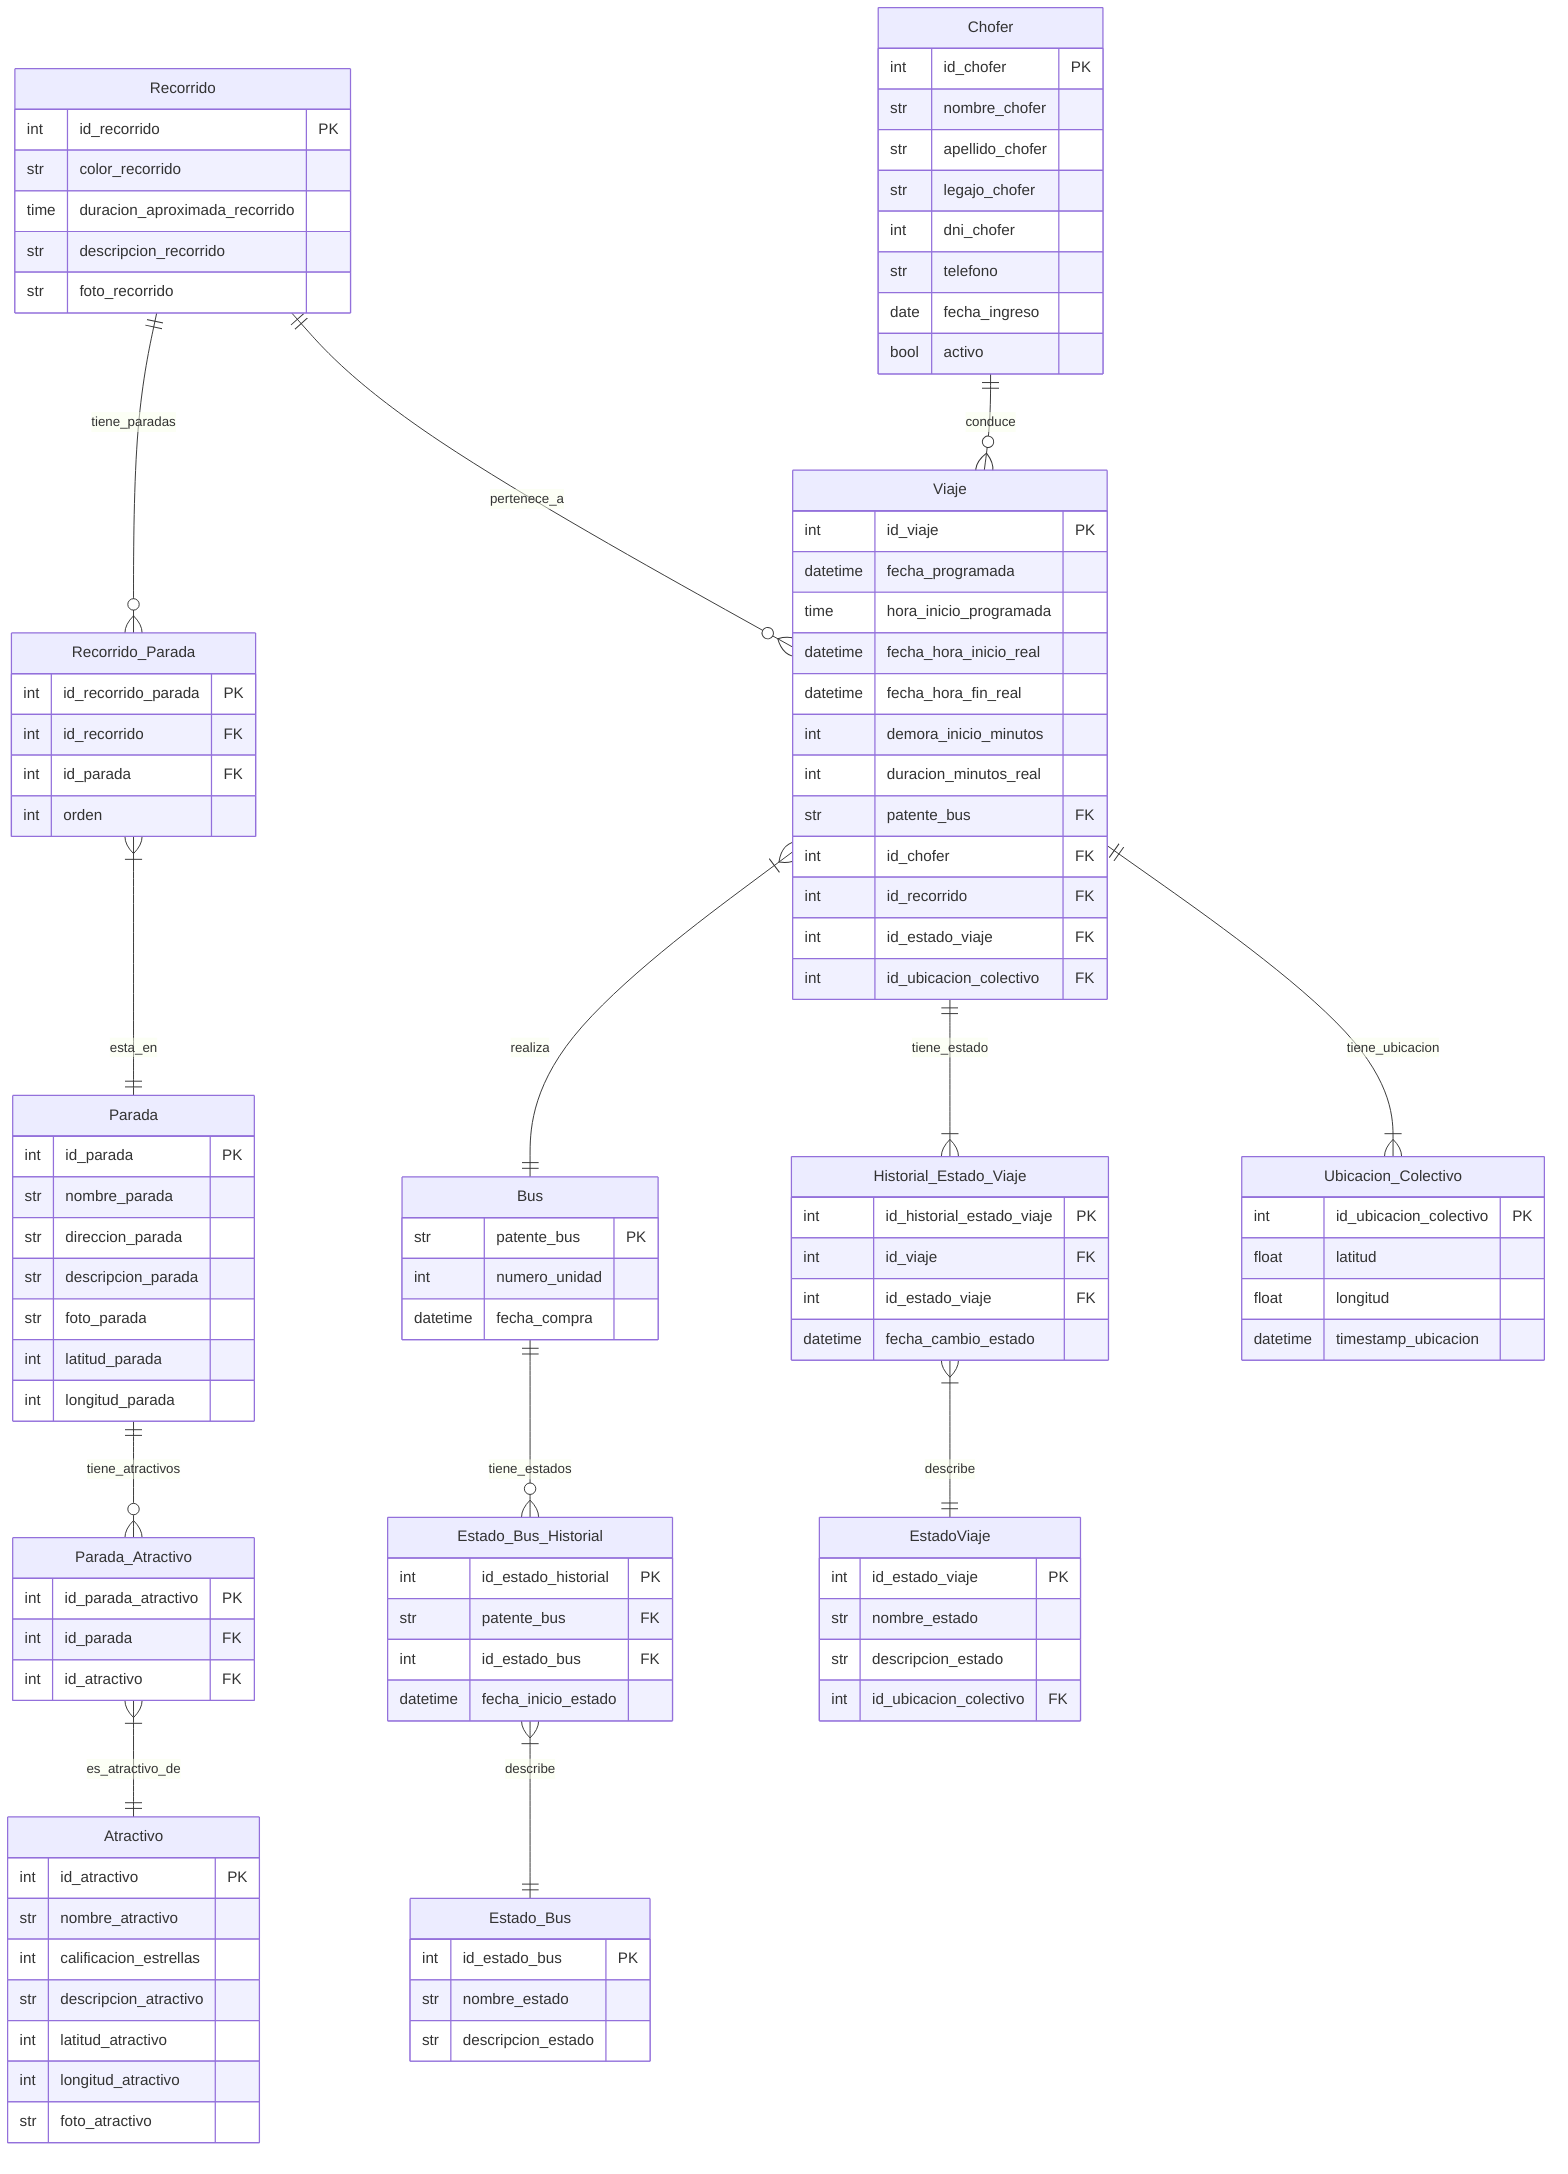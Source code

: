 erDiagram
    Recorrido ||--o{ Recorrido_Parada : tiene_paradas
    Recorrido_Parada }|--|| Parada : esta_en
    Parada ||--o{ Parada_Atractivo : tiene_atractivos
    Parada_Atractivo }|--|| Atractivo : es_atractivo_de

    Bus ||--o{ Estado_Bus_Historial : tiene_estados
    Estado_Bus_Historial }|--|| Estado_Bus : describe
    Chofer ||--o{ Viaje : conduce
    Viaje }|--|| Bus : realiza
    Recorrido ||--o{ Viaje : pertenece_a

    Viaje ||--|{ Historial_Estado_Viaje : tiene_estado 
    Viaje ||--|{  Ubicacion_Colectivo : tiene_ubicacion
    Historial_Estado_Viaje }|--|| EstadoViaje : describe

    Recorrido {
        int id_recorrido PK
        str color_recorrido
        time duracion_aproximada_recorrido
        str descripcion_recorrido
        str foto_recorrido
    }

    Recorrido_Parada {
        int id_recorrido_parada PK
        int id_recorrido FK
        int id_parada FK
        int orden
    }

    Parada {
        int id_parada PK
        str nombre_parada
        str direccion_parada
        str descripcion_parada
        str foto_parada
        int latitud_parada
        int longitud_parada
    }

    Parada_Atractivo {
        int id_parada_atractivo PK
        int id_parada FK
        int id_atractivo FK
    }

    Atractivo {
        int id_atractivo PK
        str nombre_atractivo
        int calificacion_estrellas
        str descripcion_atractivo
        int latitud_atractivo
        int longitud_atractivo
        str foto_atractivo
    }

    Bus {
        str patente_bus PK
        int numero_unidad
        datetime fecha_compra
    
    }

    Estado_Bus {
        int id_estado_bus PK
        str nombre_estado
        str descripcion_estado
    }

    Estado_Bus_Historial {
        int id_estado_historial PK
        str patente_bus FK
        int id_estado_bus FK
        datetime fecha_inicio_estado
    }

    Chofer {
        int id_chofer PK
        str nombre_chofer
        str apellido_chofer
        str legajo_chofer
        int dni_chofer
        str telefono
        date fecha_ingreso
        bool activo
    }

    Viaje {
        int id_viaje PK
        datetime fecha_programada
        time hora_inicio_programada
        datetime fecha_hora_inicio_real
        datetime fecha_hora_fin_real
        int demora_inicio_minutos
        int duracion_minutos_real
        str patente_bus FK
        int id_chofer FK
        int id_recorrido FK
        int id_estado_viaje FK
        int id_ubicacion_colectivo FK
    }
    EstadoViaje {
        int id_estado_viaje PK
        str nombre_estado
        str descripcion_estado
        int id_ubicacion_colectivo FK
    }

    Ubicacion_Colectivo {
        int id_ubicacion_colectivo PK
        float latitud
        float longitud
        datetime timestamp_ubicacion
    }

    Historial_Estado_Viaje {
        int id_historial_estado_viaje PK
        int id_viaje FK
        int id_estado_viaje FK
        datetime fecha_cambio_estado
    }